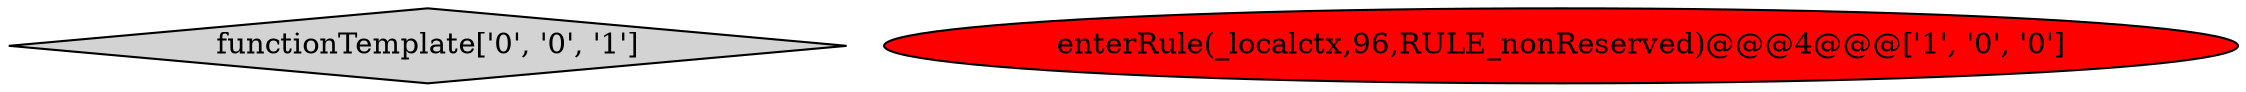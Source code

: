 digraph {
18 [style = filled, label = "functionTemplate['0', '0', '1']", fillcolor = lightgray, shape = diamond image = "AAA0AAABBB3BBB"];
6 [style = filled, label = "enterRule(_localctx,96,RULE_nonReserved)@@@4@@@['1', '0', '0']", fillcolor = red, shape = ellipse image = "AAA1AAABBB1BBB"];#1 [style = filled, label = "RecognitionException re@@@19@@@['1', '1', '0']", fillcolor = white, shape =%diamond image = "AAA0AAABBB1BBB"];
}
